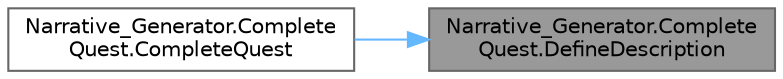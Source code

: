 digraph "Narrative_Generator.CompleteQuest.DefineDescription"
{
 // LATEX_PDF_SIZE
  bgcolor="transparent";
  edge [fontname=Helvetica,fontsize=10,labelfontname=Helvetica,labelfontsize=10];
  node [fontname=Helvetica,fontsize=10,shape=box,height=0.2,width=0.4];
  rankdir="RL";
  Node1 [label="Narrative_Generator.Complete\lQuest.DefineDescription",height=0.2,width=0.4,color="gray40", fillcolor="grey60", style="filled", fontcolor="black",tooltip="A method that creates a description of the action."];
  Node1 -> Node2 [dir="back",color="steelblue1",style="solid"];
  Node2 [label="Narrative_Generator.Complete\lQuest.CompleteQuest",height=0.2,width=0.4,color="grey40", fillcolor="white", style="filled",URL="$class_narrative___generator_1_1_complete_quest.html#a5d89a51d37f5925fb85f5c8924130a63",tooltip="A constructor based only on the state of the story world."];
}
